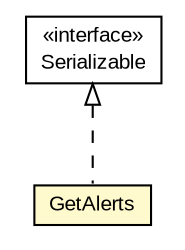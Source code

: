 #!/usr/local/bin/dot
#
# Class diagram 
# Generated by UMLGraph version R5_6-24-gf6e263 (http://www.umlgraph.org/)
#

digraph G {
	edge [fontname="arial",fontsize=10,labelfontname="arial",labelfontsize=10];
	node [fontname="arial",fontsize=10,shape=plaintext];
	nodesep=0.25;
	ranksep=0.5;
	// org.miloss.fgsms.services.interfaces.dataaccessservice.GetAlerts
	c119457 [label=<<table title="org.miloss.fgsms.services.interfaces.dataaccessservice.GetAlerts" border="0" cellborder="1" cellspacing="0" cellpadding="2" port="p" bgcolor="lemonChiffon" href="./GetAlerts.html">
		<tr><td><table border="0" cellspacing="0" cellpadding="1">
<tr><td align="center" balign="center"> GetAlerts </td></tr>
		</table></td></tr>
		</table>>, URL="./GetAlerts.html", fontname="arial", fontcolor="black", fontsize=10.0];
	//org.miloss.fgsms.services.interfaces.dataaccessservice.GetAlerts implements java.io.Serializable
	c119893:p -> c119457:p [dir=back,arrowtail=empty,style=dashed];
	// java.io.Serializable
	c119893 [label=<<table title="java.io.Serializable" border="0" cellborder="1" cellspacing="0" cellpadding="2" port="p" href="http://java.sun.com/j2se/1.4.2/docs/api/java/io/Serializable.html">
		<tr><td><table border="0" cellspacing="0" cellpadding="1">
<tr><td align="center" balign="center"> &#171;interface&#187; </td></tr>
<tr><td align="center" balign="center"> Serializable </td></tr>
		</table></td></tr>
		</table>>, URL="http://java.sun.com/j2se/1.4.2/docs/api/java/io/Serializable.html", fontname="arial", fontcolor="black", fontsize=10.0];
}

